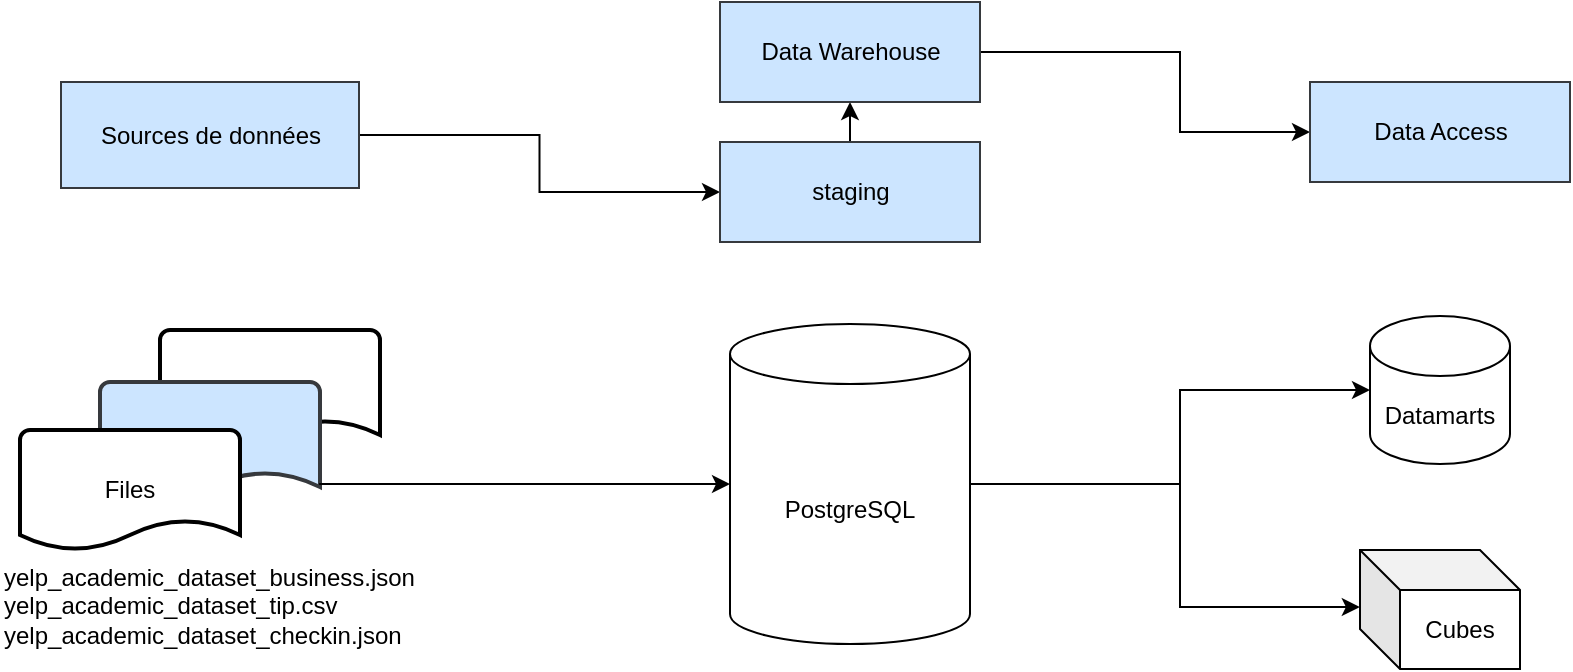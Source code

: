 <mxfile version="20.8.2" type="device"><diagram id="LI7NyOstWHLEH7UIcErs" name="Page-1"><mxGraphModel dx="2555" dy="963" grid="1" gridSize="10" guides="1" tooltips="1" connect="1" arrows="1" fold="1" page="1" pageScale="1" pageWidth="827" pageHeight="1169" math="0" shadow="0"><root><mxCell id="0"/><mxCell id="1" parent="0"/><mxCell id="662jBh7u8Z_DMIHlt9yP-1" value="Datamarts" style="shape=cylinder3;whiteSpace=wrap;html=1;boundedLbl=1;backgroundOutline=1;size=15;" vertex="1" parent="1"><mxGeometry x="485" y="757" width="70" height="74" as="geometry"/></mxCell><mxCell id="662jBh7u8Z_DMIHlt9yP-39" style="edgeStyle=orthogonalEdgeStyle;rounded=0;orthogonalLoop=1;jettySize=auto;html=1;entryX=0;entryY=0.5;entryDx=0;entryDy=0;entryPerimeter=0;fontFamily=Helvetica;" edge="1" parent="1" source="662jBh7u8Z_DMIHlt9yP-3" target="662jBh7u8Z_DMIHlt9yP-1"><mxGeometry relative="1" as="geometry"><Array as="points"><mxPoint x="390" y="841"/><mxPoint x="390" y="794"/></Array></mxGeometry></mxCell><mxCell id="662jBh7u8Z_DMIHlt9yP-40" style="edgeStyle=orthogonalEdgeStyle;rounded=0;orthogonalLoop=1;jettySize=auto;html=1;exitX=1;exitY=0.5;exitDx=0;exitDy=0;exitPerimeter=0;entryX=-0.001;entryY=0.479;entryDx=0;entryDy=0;entryPerimeter=0;fontFamily=Helvetica;" edge="1" parent="1" source="662jBh7u8Z_DMIHlt9yP-3" target="662jBh7u8Z_DMIHlt9yP-5"><mxGeometry relative="1" as="geometry"><Array as="points"><mxPoint x="390" y="841"/><mxPoint x="390" y="903"/></Array></mxGeometry></mxCell><mxCell id="662jBh7u8Z_DMIHlt9yP-3" value="PostgreSQL" style="shape=cylinder3;whiteSpace=wrap;html=1;boundedLbl=1;backgroundOutline=1;size=15;" vertex="1" parent="1"><mxGeometry x="165" y="761" width="120" height="160" as="geometry"/></mxCell><mxCell id="662jBh7u8Z_DMIHlt9yP-5" value="Cubes" style="shape=cube;whiteSpace=wrap;html=1;boundedLbl=1;backgroundOutline=1;darkOpacity=0.05;darkOpacity2=0.1;gradientColor=none;" vertex="1" parent="1"><mxGeometry x="480" y="874" width="80" height="59.5" as="geometry"/></mxCell><mxCell id="662jBh7u8Z_DMIHlt9yP-17" value="" style="strokeWidth=2;html=1;shape=mxgraph.flowchart.document2;whiteSpace=wrap;size=0.25;" vertex="1" parent="1"><mxGeometry x="-120" y="764" width="110" height="60" as="geometry"/></mxCell><mxCell id="662jBh7u8Z_DMIHlt9yP-21" value="" style="strokeWidth=2;html=1;shape=mxgraph.flowchart.document2;whiteSpace=wrap;size=0.25;fillColor=#cce5ff;strokeColor=#36393d;" vertex="1" parent="1"><mxGeometry x="-150" y="790" width="110" height="60" as="geometry"/></mxCell><mxCell id="662jBh7u8Z_DMIHlt9yP-22" value="&lt;div&gt;&lt;font face=&quot;Helvetica&quot;&gt;yelp_academic_dataset_business.json&lt;br&gt;&lt;/font&gt;&lt;/div&gt;&lt;div&gt;&lt;font face=&quot;Helvetica&quot;&gt;yelp_academic_dataset_tip.csv&lt;br&gt;yelp_academic_dataset_checkin.json&lt;/font&gt;&lt;/div&gt;" style="text;whiteSpace=wrap;html=1;" vertex="1" parent="1"><mxGeometry x="-200" y="874" width="240" height="40" as="geometry"/></mxCell><mxCell id="662jBh7u8Z_DMIHlt9yP-23" value="Files" style="strokeWidth=2;html=1;shape=mxgraph.flowchart.document2;whiteSpace=wrap;size=0.25;" vertex="1" parent="1"><mxGeometry x="-190" y="814" width="110" height="60" as="geometry"/></mxCell><mxCell id="662jBh7u8Z_DMIHlt9yP-41" style="edgeStyle=orthogonalEdgeStyle;rounded=0;orthogonalLoop=1;jettySize=auto;html=1;exitX=1;exitY=0.5;exitDx=0;exitDy=0;fontFamily=Helvetica;" edge="1" parent="1" source="662jBh7u8Z_DMIHlt9yP-31" target="662jBh7u8Z_DMIHlt9yP-32"><mxGeometry relative="1" as="geometry"/></mxCell><mxCell id="662jBh7u8Z_DMIHlt9yP-31" value="Sources de données" style="html=1;fontFamily=Helvetica;fillColor=#cce5ff;strokeColor=#36393d;" vertex="1" parent="1"><mxGeometry x="-169.5" y="640" width="149" height="53" as="geometry"/></mxCell><mxCell id="662jBh7u8Z_DMIHlt9yP-42" style="edgeStyle=orthogonalEdgeStyle;rounded=0;orthogonalLoop=1;jettySize=auto;html=1;exitX=0.5;exitY=0;exitDx=0;exitDy=0;entryX=0.5;entryY=1;entryDx=0;entryDy=0;fontFamily=Helvetica;" edge="1" parent="1" source="662jBh7u8Z_DMIHlt9yP-32" target="662jBh7u8Z_DMIHlt9yP-33"><mxGeometry relative="1" as="geometry"/></mxCell><mxCell id="662jBh7u8Z_DMIHlt9yP-32" value="staging" style="html=1;fontFamily=Helvetica;fillColor=#cce5ff;strokeColor=#36393d;" vertex="1" parent="1"><mxGeometry x="160" y="670" width="130" height="50" as="geometry"/></mxCell><mxCell id="662jBh7u8Z_DMIHlt9yP-43" style="edgeStyle=orthogonalEdgeStyle;rounded=0;orthogonalLoop=1;jettySize=auto;html=1;entryX=0;entryY=0.5;entryDx=0;entryDy=0;fontFamily=Helvetica;" edge="1" parent="1" source="662jBh7u8Z_DMIHlt9yP-33" target="662jBh7u8Z_DMIHlt9yP-34"><mxGeometry relative="1" as="geometry"><Array as="points"><mxPoint x="390" y="625"/><mxPoint x="390" y="665"/></Array></mxGeometry></mxCell><mxCell id="662jBh7u8Z_DMIHlt9yP-33" value="Data Warehouse" style="html=1;fontFamily=Helvetica;fillColor=#cce5ff;strokeColor=#36393d;" vertex="1" parent="1"><mxGeometry x="160" y="600" width="130" height="50" as="geometry"/></mxCell><mxCell id="662jBh7u8Z_DMIHlt9yP-34" value="Data Access" style="html=1;fontFamily=Helvetica;fillColor=#cce5ff;strokeColor=#36393d;" vertex="1" parent="1"><mxGeometry x="455" y="640" width="130" height="50" as="geometry"/></mxCell><mxCell id="662jBh7u8Z_DMIHlt9yP-38" value="" style="endArrow=classic;html=1;rounded=0;fontFamily=Helvetica;entryX=0;entryY=0.5;entryDx=0;entryDy=0;entryPerimeter=0;exitX=0.996;exitY=0.849;exitDx=0;exitDy=0;exitPerimeter=0;" edge="1" parent="1" source="662jBh7u8Z_DMIHlt9yP-21" target="662jBh7u8Z_DMIHlt9yP-3"><mxGeometry width="50" height="50" relative="1" as="geometry"><mxPoint x="80" y="900" as="sourcePoint"/><mxPoint x="130" y="850" as="targetPoint"/></mxGeometry></mxCell></root></mxGraphModel></diagram></mxfile>